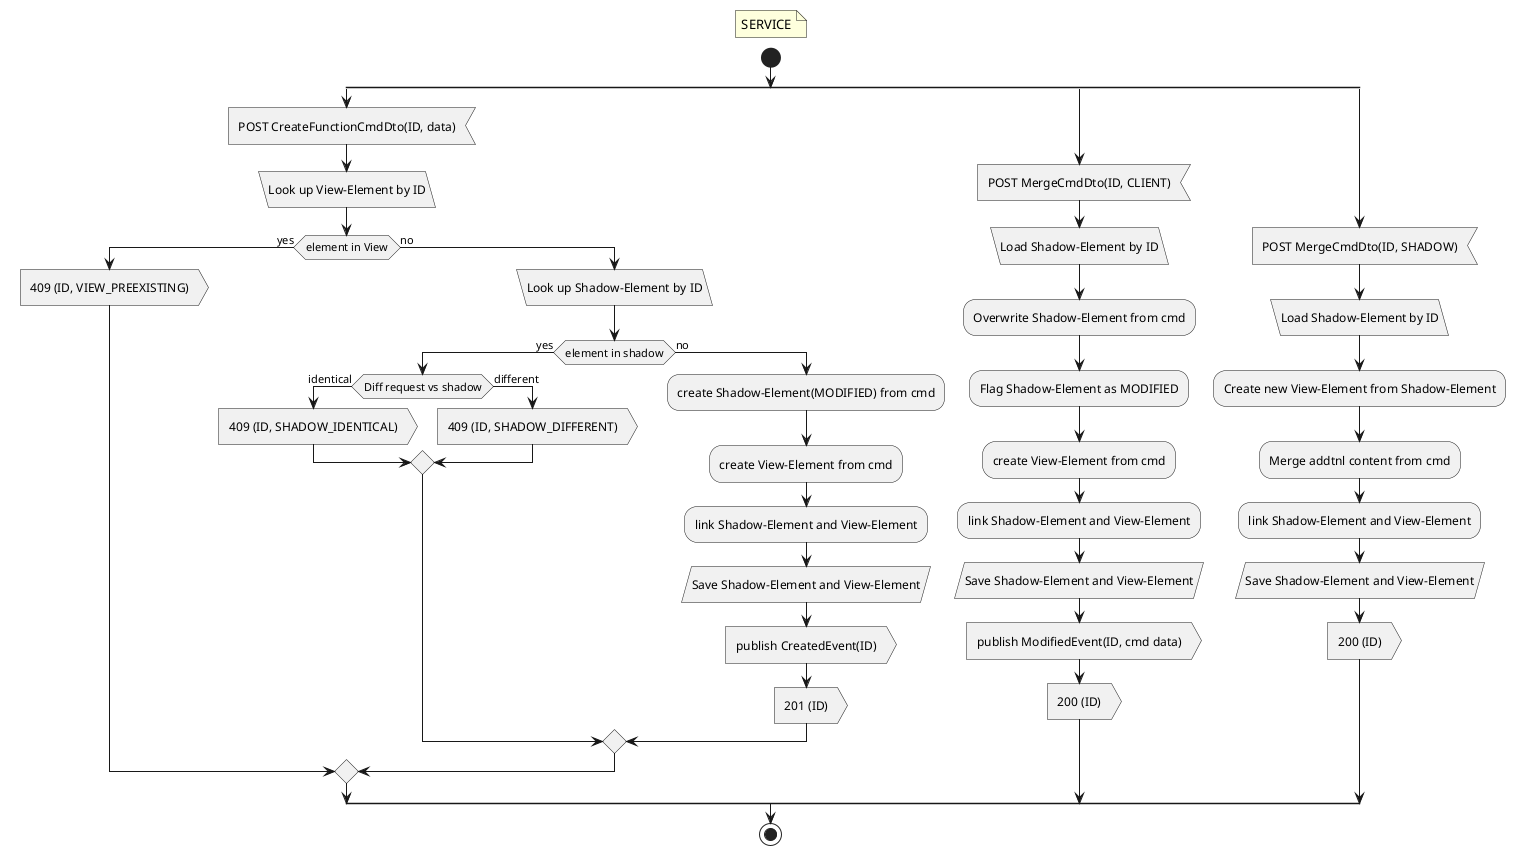 @startuml
'https://plantuml.com/activity-diagram-beta
floating note: SERVICE

start
split
    :POST CreateFunctionCmdDto(ID, data)<
    :Look up View-Element by ID; <<load>>
    if (element in View) then (yes)
        :409 (ID, VIEW_PREEXISTING)>
    else (no)
        :Look up Shadow-Element by ID; <<load>>
        if (element in shadow) then (yes)
            if(Diff request vs shadow) then (identical)
                :409 (ID, SHADOW_IDENTICAL)>
            else (different)
                :409 (ID, SHADOW_DIFFERENT)>
            end if
        else (no)
            :create Shadow-Element(MODIFIED) from cmd;
            :create View-Element from cmd;
            :link Shadow-Element and View-Element;
            :Save Shadow-Element and View-Element; <<save>>
            :publish CreatedEvent(ID)>
            :201 (ID)>
        end if
    end if
split again
    :POST MergeCmdDto(ID, CLIENT)<
    :Load Shadow-Element by ID; <<load>>
    :Overwrite Shadow-Element from cmd;
    :Flag Shadow-Element as MODIFIED;
    :create View-Element from cmd;
    :link Shadow-Element and View-Element;
    :Save Shadow-Element and View-Element; <<save>>
    :publish ModifiedEvent(ID, cmd data)>
    :200 (ID)>
split again
    :POST MergeCmdDto(ID, SHADOW)<
    :Load Shadow-Element by ID; <<load>>
    :Create new View-Element from Shadow-Element;
    :Merge addtnl content from cmd;
    :link Shadow-Element and View-Element;
    :Save Shadow-Element and View-Element; <<save>>
    :200 (ID)>
end split
stop
@enduml
